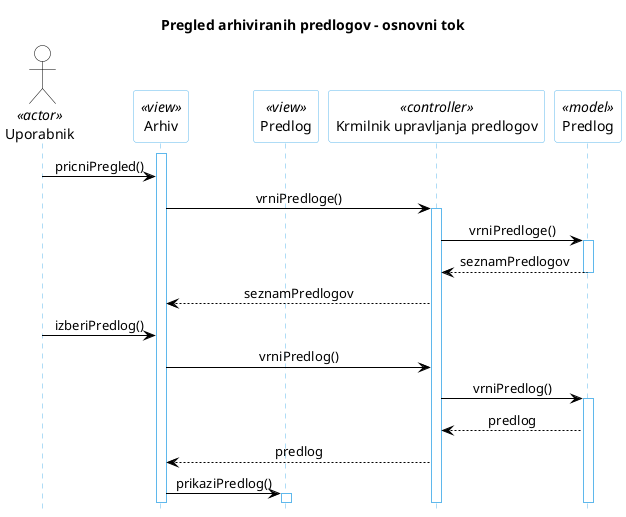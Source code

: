 @startuml PregledArh

hide footbox

skinparam backgroundcolor white
skinparam defaultTextAlignment center
skinparam actorBorderColor black
skinparam actorBackgroundColor white
skinparam arrowColor black  
skinparam sequenceLifeLineBorderColor #5FB8EC
skinparam sequenceParticipantBorderColor #5FB8EC
skinparam sequenceParticipantBackgroundColor white

title "Pregled arhiviranih predlogov - osnovni tok"

actor "Uporabnik" AS U1 <<actor>>

participant "Arhiv" as R5 <<view>>
participant "Predlog" as R4 <<view>>
participant "Krmilnik upravljanja predlogov" as R2 <<controller>>
participant "Predlog" as R3 <<model>>


activate R5
U1 -> R5: pricniPregled()
R5 -> R2: vrniPredloge()
activate R2
R2 -> R3: vrniPredloge()
activate R3
R3 -[dotted]> R2: seznamPredlogov
deactivate R3
R2 -[dotted]> R5: seznamPredlogov
U1 -> R5: izberiPredlog()

R5 -> R2: vrniPredlog()
R2 -> R3: vrniPredlog()
activate R3
R3 -[dotted]> R2: predlog
R2 -[dotted]> R5: predlog

R5 -> R4: prikaziPredlog()
activate R4
'R4 -> R4: pregledPredloga()

@enduml
